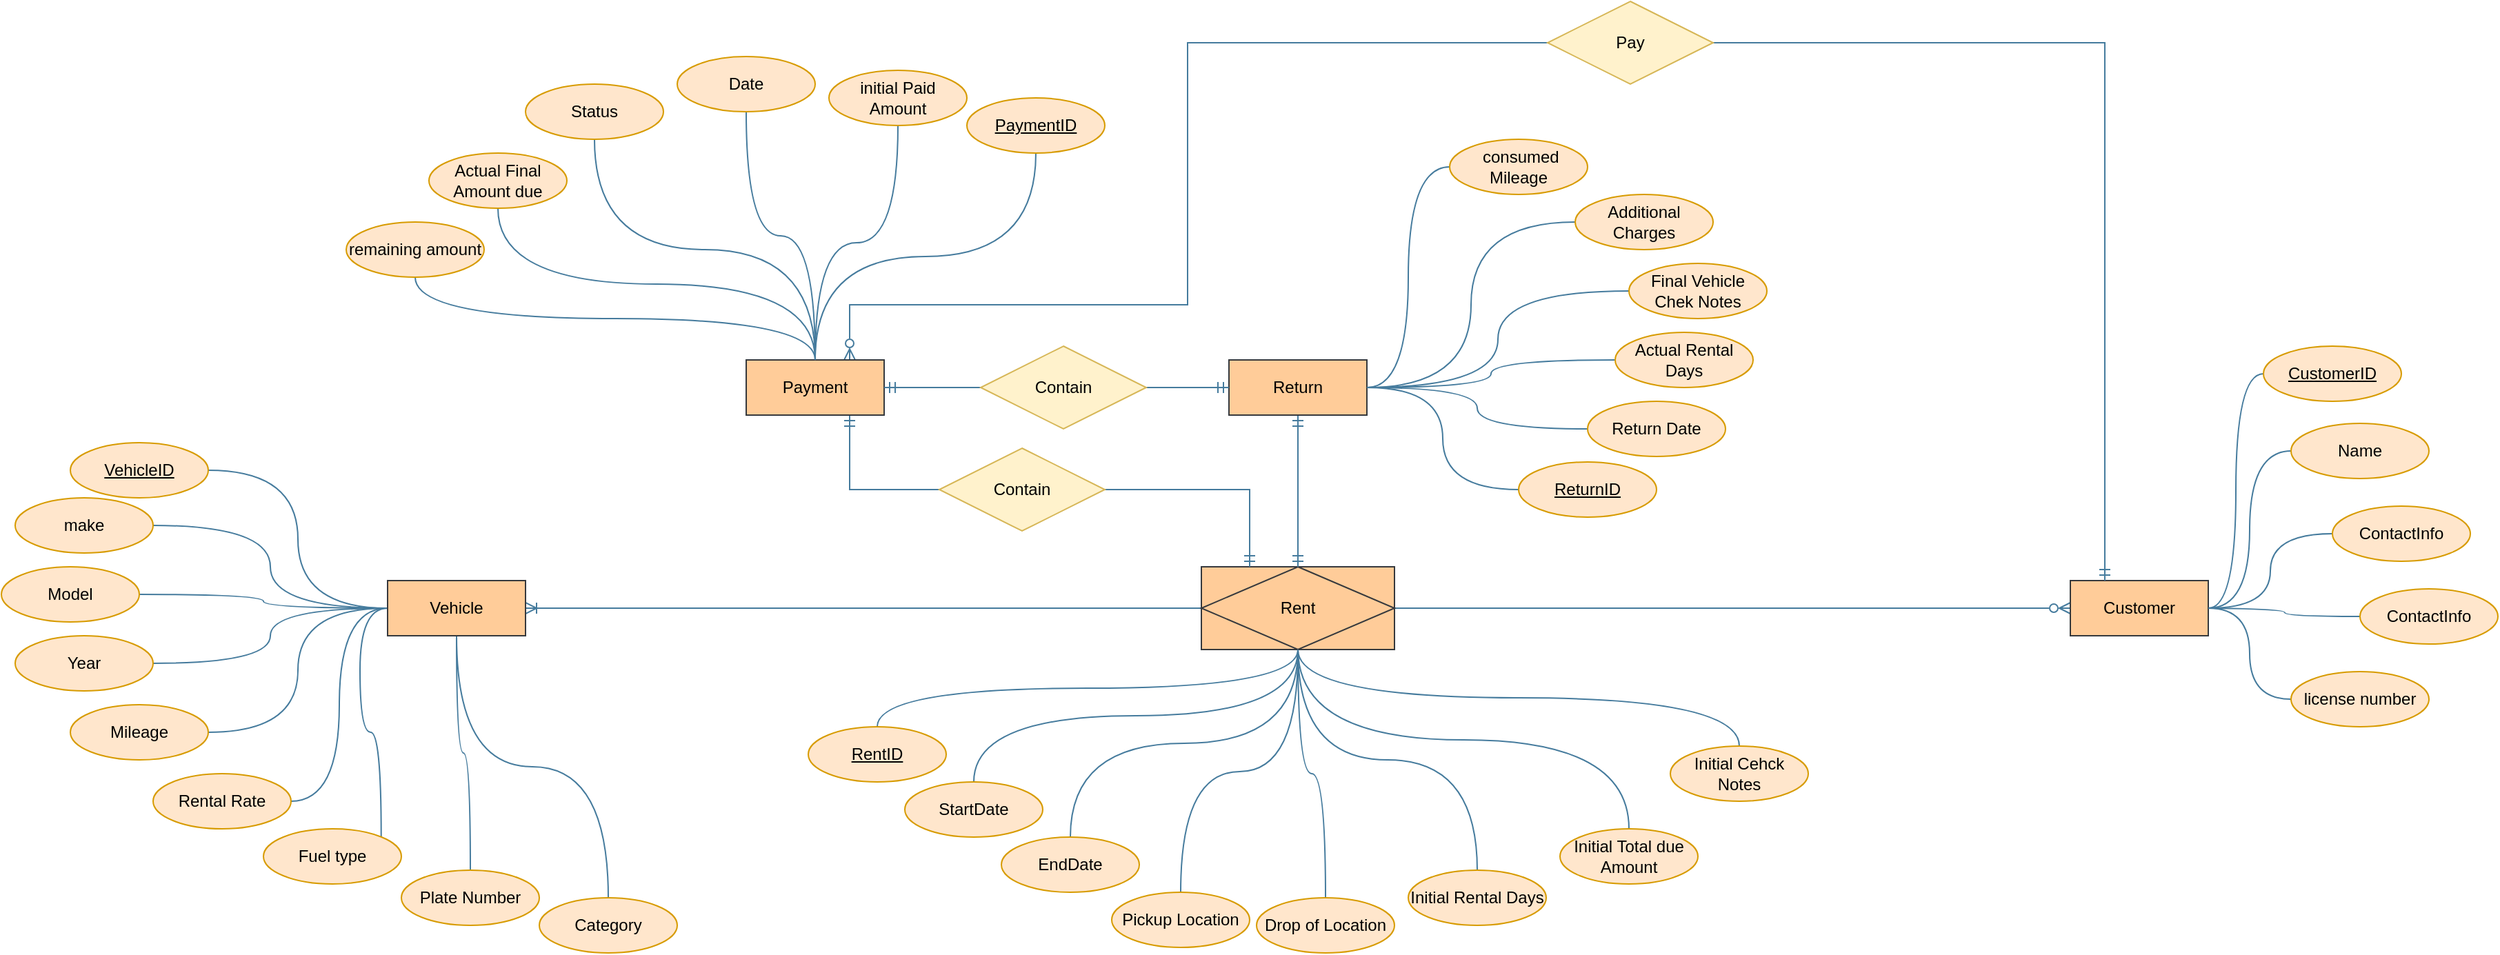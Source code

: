 <mxfile version="26.0.16">
  <diagram name="Page-1" id="SfomfCRbAf86rtE272KH">
    <mxGraphModel dx="1396" dy="1670" grid="1" gridSize="10" guides="1" tooltips="1" connect="1" arrows="1" fold="1" page="1" pageScale="1" pageWidth="850" pageHeight="1100" math="0" shadow="0">
      <root>
        <mxCell id="0" />
        <mxCell id="1" parent="0" />
        <mxCell id="eST03_oMSXubiLSKI_7_-2" style="edgeStyle=orthogonalEdgeStyle;rounded=0;orthogonalLoop=1;jettySize=auto;html=1;exitX=0;exitY=0.5;exitDx=0;exitDy=0;entryX=1;entryY=0.5;entryDx=0;entryDy=0;endArrow=none;startFill=0;startArrow=ERzeroToMany;labelBackgroundColor=none;strokeColor=#457B9D;fontColor=default;" parent="1" source="2NcFqxsxwlQrP_SusfLM-14" target="2NcFqxsxwlQrP_SusfLM-16" edge="1">
          <mxGeometry relative="1" as="geometry" />
        </mxCell>
        <mxCell id="_xqyPs2F2CwNQKM6FGWI-83" style="edgeStyle=orthogonalEdgeStyle;rounded=0;orthogonalLoop=1;jettySize=auto;html=1;exitX=0;exitY=0.5;exitDx=0;exitDy=0;strokeColor=#457B9D;fontColor=#1D3557;fillColor=#A8DADC;endArrow=ERzeroToMany;endFill=0;entryX=0.75;entryY=0;entryDx=0;entryDy=0;" edge="1" parent="1" source="_xqyPs2F2CwNQKM6FGWI-85" target="2NcFqxsxwlQrP_SusfLM-17">
          <mxGeometry relative="1" as="geometry">
            <mxPoint x="90" y="70" as="targetPoint" />
            <Array as="points">
              <mxPoint x="310" y="-150" />
              <mxPoint x="310" y="40" />
              <mxPoint x="65" y="40" />
            </Array>
          </mxGeometry>
        </mxCell>
        <mxCell id="2NcFqxsxwlQrP_SusfLM-14" value="Customer" style="whiteSpace=wrap;html=1;align=center;labelBackgroundColor=none;fillColor=#ffcc99;strokeColor=#36393d;" parent="1" vertex="1">
          <mxGeometry x="950" y="240" width="100" height="40" as="geometry" />
        </mxCell>
        <mxCell id="eST03_oMSXubiLSKI_7_-1" style="edgeStyle=orthogonalEdgeStyle;rounded=0;orthogonalLoop=1;jettySize=auto;html=1;exitX=1;exitY=0.5;exitDx=0;exitDy=0;entryX=0;entryY=0.5;entryDx=0;entryDy=0;endArrow=none;startFill=0;startArrow=ERoneToMany;labelBackgroundColor=none;strokeColor=#457B9D;fontColor=default;" parent="1" source="2NcFqxsxwlQrP_SusfLM-15" target="2NcFqxsxwlQrP_SusfLM-16" edge="1">
          <mxGeometry relative="1" as="geometry" />
        </mxCell>
        <mxCell id="_xqyPs2F2CwNQKM6FGWI-21" style="edgeStyle=orthogonalEdgeStyle;rounded=0;orthogonalLoop=1;jettySize=auto;html=1;exitX=0;exitY=0.5;exitDx=0;exitDy=0;entryX=1;entryY=0.5;entryDx=0;entryDy=0;strokeColor=#457B9D;fontColor=#1D3557;fillColor=#A8DADC;endArrow=none;startFill=0;curved=1;" edge="1" parent="1" source="2NcFqxsxwlQrP_SusfLM-15" target="_xqyPs2F2CwNQKM6FGWI-11">
          <mxGeometry relative="1" as="geometry" />
        </mxCell>
        <mxCell id="_xqyPs2F2CwNQKM6FGWI-22" style="edgeStyle=orthogonalEdgeStyle;rounded=0;orthogonalLoop=1;jettySize=auto;html=1;exitX=0;exitY=0.5;exitDx=0;exitDy=0;entryX=1;entryY=0.5;entryDx=0;entryDy=0;strokeColor=#457B9D;fontColor=#1D3557;fillColor=#A8DADC;endArrow=none;startFill=0;curved=1;" edge="1" parent="1" source="2NcFqxsxwlQrP_SusfLM-15" target="_xqyPs2F2CwNQKM6FGWI-12">
          <mxGeometry relative="1" as="geometry" />
        </mxCell>
        <mxCell id="_xqyPs2F2CwNQKM6FGWI-23" style="edgeStyle=orthogonalEdgeStyle;rounded=0;orthogonalLoop=1;jettySize=auto;html=1;exitX=0;exitY=0.5;exitDx=0;exitDy=0;entryX=1;entryY=0.5;entryDx=0;entryDy=0;strokeColor=#457B9D;fontColor=#1D3557;fillColor=#A8DADC;endArrow=none;startFill=0;curved=1;" edge="1" parent="1" source="2NcFqxsxwlQrP_SusfLM-15" target="_xqyPs2F2CwNQKM6FGWI-16">
          <mxGeometry relative="1" as="geometry" />
        </mxCell>
        <mxCell id="_xqyPs2F2CwNQKM6FGWI-24" style="edgeStyle=orthogonalEdgeStyle;rounded=0;orthogonalLoop=1;jettySize=auto;html=1;exitX=0;exitY=0.5;exitDx=0;exitDy=0;entryX=1;entryY=0.5;entryDx=0;entryDy=0;strokeColor=#457B9D;fontColor=#1D3557;fillColor=#A8DADC;endArrow=none;startFill=0;curved=1;" edge="1" parent="1" source="2NcFqxsxwlQrP_SusfLM-15" target="_xqyPs2F2CwNQKM6FGWI-13">
          <mxGeometry relative="1" as="geometry" />
        </mxCell>
        <mxCell id="_xqyPs2F2CwNQKM6FGWI-25" style="edgeStyle=orthogonalEdgeStyle;rounded=0;orthogonalLoop=1;jettySize=auto;html=1;exitX=0;exitY=0.5;exitDx=0;exitDy=0;entryX=1;entryY=0.5;entryDx=0;entryDy=0;strokeColor=#457B9D;fontColor=#1D3557;fillColor=#A8DADC;endArrow=none;startFill=0;curved=1;" edge="1" parent="1" source="2NcFqxsxwlQrP_SusfLM-15" target="_xqyPs2F2CwNQKM6FGWI-14">
          <mxGeometry relative="1" as="geometry" />
        </mxCell>
        <mxCell id="_xqyPs2F2CwNQKM6FGWI-26" style="edgeStyle=orthogonalEdgeStyle;rounded=0;orthogonalLoop=1;jettySize=auto;html=1;exitX=0;exitY=0.5;exitDx=0;exitDy=0;entryX=1;entryY=0.5;entryDx=0;entryDy=0;strokeColor=#457B9D;fontColor=#1D3557;fillColor=#A8DADC;endArrow=none;startFill=0;curved=1;" edge="1" parent="1" source="2NcFqxsxwlQrP_SusfLM-15" target="_xqyPs2F2CwNQKM6FGWI-15">
          <mxGeometry relative="1" as="geometry" />
        </mxCell>
        <mxCell id="_xqyPs2F2CwNQKM6FGWI-27" style="edgeStyle=orthogonalEdgeStyle;rounded=0;orthogonalLoop=1;jettySize=auto;html=1;exitX=0;exitY=0.5;exitDx=0;exitDy=0;entryX=1;entryY=0;entryDx=0;entryDy=0;strokeColor=#457B9D;fontColor=#1D3557;fillColor=#A8DADC;endArrow=none;startFill=0;curved=1;" edge="1" parent="1" source="2NcFqxsxwlQrP_SusfLM-15" target="_xqyPs2F2CwNQKM6FGWI-18">
          <mxGeometry relative="1" as="geometry" />
        </mxCell>
        <mxCell id="_xqyPs2F2CwNQKM6FGWI-28" style="edgeStyle=orthogonalEdgeStyle;rounded=0;orthogonalLoop=1;jettySize=auto;html=1;exitX=0.5;exitY=1;exitDx=0;exitDy=0;strokeColor=#457B9D;fontColor=#1D3557;fillColor=#A8DADC;endArrow=none;startFill=0;curved=1;" edge="1" parent="1" source="2NcFqxsxwlQrP_SusfLM-15" target="_xqyPs2F2CwNQKM6FGWI-17">
          <mxGeometry relative="1" as="geometry" />
        </mxCell>
        <mxCell id="_xqyPs2F2CwNQKM6FGWI-29" style="edgeStyle=orthogonalEdgeStyle;rounded=0;orthogonalLoop=1;jettySize=auto;html=1;exitX=0.5;exitY=1;exitDx=0;exitDy=0;entryX=0.5;entryY=0;entryDx=0;entryDy=0;strokeColor=#457B9D;fontColor=#1D3557;fillColor=#A8DADC;endArrow=none;startFill=0;curved=1;" edge="1" parent="1" source="2NcFqxsxwlQrP_SusfLM-15" target="_xqyPs2F2CwNQKM6FGWI-20">
          <mxGeometry relative="1" as="geometry" />
        </mxCell>
        <mxCell id="2NcFqxsxwlQrP_SusfLM-15" value="Vehicle" style="whiteSpace=wrap;html=1;align=center;labelBackgroundColor=none;fillColor=#ffcc99;strokeColor=#36393d;" parent="1" vertex="1">
          <mxGeometry x="-270" y="240" width="100" height="40" as="geometry" />
        </mxCell>
        <mxCell id="eST03_oMSXubiLSKI_7_-10" style="edgeStyle=orthogonalEdgeStyle;rounded=0;orthogonalLoop=1;jettySize=auto;html=1;exitX=0;exitY=0.5;exitDx=0;exitDy=0;entryX=0.75;entryY=1;entryDx=0;entryDy=0;endArrow=ERmandOne;startFill=0;endFill=0;labelBackgroundColor=none;strokeColor=#457B9D;fontColor=default;" parent="1" source="_xqyPs2F2CwNQKM6FGWI-3" target="2NcFqxsxwlQrP_SusfLM-17" edge="1">
          <mxGeometry relative="1" as="geometry" />
        </mxCell>
        <mxCell id="2NcFqxsxwlQrP_SusfLM-16" value="Rent" style="shape=associativeEntity;whiteSpace=wrap;html=1;align=center;labelBackgroundColor=none;fillColor=#ffcc99;strokeColor=#36393d;" parent="1" vertex="1">
          <mxGeometry x="320" y="230" width="140" height="60" as="geometry" />
        </mxCell>
        <mxCell id="2NcFqxsxwlQrP_SusfLM-17" value="Payment" style="whiteSpace=wrap;html=1;align=center;labelBackgroundColor=none;fillColor=#ffcc99;strokeColor=#36393d;" parent="1" vertex="1">
          <mxGeometry x="-10" y="80" width="100" height="40" as="geometry" />
        </mxCell>
        <mxCell id="eST03_oMSXubiLSKI_7_-8" value="" style="edgeStyle=orthogonalEdgeStyle;rounded=0;orthogonalLoop=1;jettySize=auto;html=1;endArrow=ERmandOne;endFill=0;startArrow=ERmandOne;startFill=0;labelBackgroundColor=none;strokeColor=#457B9D;fontColor=default;" parent="1" source="eST03_oMSXubiLSKI_7_-7" target="2NcFqxsxwlQrP_SusfLM-16" edge="1">
          <mxGeometry relative="1" as="geometry" />
        </mxCell>
        <mxCell id="eST03_oMSXubiLSKI_7_-11" style="edgeStyle=orthogonalEdgeStyle;rounded=0;orthogonalLoop=1;jettySize=auto;html=1;exitX=0;exitY=0.5;exitDx=0;exitDy=0;entryX=1;entryY=0.5;entryDx=0;entryDy=0;endArrow=ERmandOne;endFill=0;labelBackgroundColor=none;strokeColor=#457B9D;fontColor=default;" parent="1" source="eST03_oMSXubiLSKI_7_-13" target="2NcFqxsxwlQrP_SusfLM-17" edge="1">
          <mxGeometry relative="1" as="geometry" />
        </mxCell>
        <mxCell id="eST03_oMSXubiLSKI_7_-7" value="Return" style="whiteSpace=wrap;html=1;align=center;labelBackgroundColor=none;fillColor=#ffcc99;strokeColor=#36393d;" parent="1" vertex="1">
          <mxGeometry x="340" y="80" width="100" height="40" as="geometry" />
        </mxCell>
        <mxCell id="eST03_oMSXubiLSKI_7_-12" value="" style="edgeStyle=orthogonalEdgeStyle;rounded=0;orthogonalLoop=1;jettySize=auto;html=1;exitX=0;exitY=0.5;exitDx=0;exitDy=0;entryX=1;entryY=0.5;entryDx=0;entryDy=0;endArrow=none;startFill=0;startArrow=ERmandOne;endFill=0;labelBackgroundColor=none;strokeColor=#457B9D;fontColor=default;" parent="1" source="eST03_oMSXubiLSKI_7_-7" target="eST03_oMSXubiLSKI_7_-13" edge="1">
          <mxGeometry relative="1" as="geometry">
            <mxPoint x="340" y="100" as="sourcePoint" />
            <mxPoint x="130" y="100" as="targetPoint" />
          </mxGeometry>
        </mxCell>
        <mxCell id="eST03_oMSXubiLSKI_7_-13" value="Contain" style="shape=rhombus;perimeter=rhombusPerimeter;whiteSpace=wrap;html=1;align=center;labelBackgroundColor=none;fillColor=#fff2cc;strokeColor=#d6b656;" parent="1" vertex="1">
          <mxGeometry x="160" y="70" width="120" height="60" as="geometry" />
        </mxCell>
        <mxCell id="_xqyPs2F2CwNQKM6FGWI-4" value="" style="edgeStyle=orthogonalEdgeStyle;rounded=0;orthogonalLoop=1;jettySize=auto;html=1;exitX=0.25;exitY=0;exitDx=0;exitDy=0;entryX=1;entryY=0.5;entryDx=0;entryDy=0;endArrow=none;startFill=0;endFill=0;startArrow=ERmandOne;labelBackgroundColor=none;strokeColor=#457B9D;fontColor=default;" edge="1" parent="1" source="2NcFqxsxwlQrP_SusfLM-16" target="_xqyPs2F2CwNQKM6FGWI-3">
          <mxGeometry relative="1" as="geometry">
            <mxPoint x="320" y="230" as="sourcePoint" />
            <mxPoint x="65" y="120" as="targetPoint" />
          </mxGeometry>
        </mxCell>
        <mxCell id="_xqyPs2F2CwNQKM6FGWI-3" value="Contain" style="shape=rhombus;perimeter=rhombusPerimeter;whiteSpace=wrap;html=1;align=center;labelBackgroundColor=none;fillColor=#fff2cc;strokeColor=#d6b656;" vertex="1" parent="1">
          <mxGeometry x="130" y="144" width="120" height="60" as="geometry" />
        </mxCell>
        <mxCell id="_xqyPs2F2CwNQKM6FGWI-52" style="edgeStyle=orthogonalEdgeStyle;rounded=0;orthogonalLoop=1;jettySize=auto;html=1;exitX=0;exitY=0.5;exitDx=0;exitDy=0;entryX=1;entryY=0.5;entryDx=0;entryDy=0;strokeColor=#457B9D;fontColor=#1D3557;fillColor=#A8DADC;curved=1;endArrow=none;startFill=0;" edge="1" parent="1" source="_xqyPs2F2CwNQKM6FGWI-5" target="2NcFqxsxwlQrP_SusfLM-14">
          <mxGeometry relative="1" as="geometry" />
        </mxCell>
        <mxCell id="_xqyPs2F2CwNQKM6FGWI-5" value="CustomerID" style="ellipse;whiteSpace=wrap;html=1;align=center;fontStyle=4;strokeColor=#d79b00;fillColor=#ffe6cc;" vertex="1" parent="1">
          <mxGeometry x="1090" y="70" width="100" height="40" as="geometry" />
        </mxCell>
        <mxCell id="_xqyPs2F2CwNQKM6FGWI-53" style="edgeStyle=orthogonalEdgeStyle;rounded=0;orthogonalLoop=1;jettySize=auto;html=1;exitX=0;exitY=0.5;exitDx=0;exitDy=0;strokeColor=#457B9D;fontColor=#1D3557;fillColor=#A8DADC;entryX=1;entryY=0.5;entryDx=0;entryDy=0;curved=1;endArrow=none;startFill=0;" edge="1" parent="1" source="_xqyPs2F2CwNQKM6FGWI-6" target="2NcFqxsxwlQrP_SusfLM-14">
          <mxGeometry relative="1" as="geometry">
            <mxPoint x="1030" y="180" as="targetPoint" />
          </mxGeometry>
        </mxCell>
        <mxCell id="_xqyPs2F2CwNQKM6FGWI-6" value="Name" style="ellipse;whiteSpace=wrap;html=1;align=center;strokeColor=#d79b00;fillColor=#ffe6cc;" vertex="1" parent="1">
          <mxGeometry x="1110" y="126" width="100" height="40" as="geometry" />
        </mxCell>
        <mxCell id="_xqyPs2F2CwNQKM6FGWI-54" style="edgeStyle=orthogonalEdgeStyle;rounded=0;orthogonalLoop=1;jettySize=auto;html=1;exitX=0;exitY=0.5;exitDx=0;exitDy=0;entryX=1;entryY=0.5;entryDx=0;entryDy=0;strokeColor=#457B9D;fontColor=#1D3557;fillColor=#A8DADC;curved=1;endArrow=none;startFill=0;" edge="1" parent="1" source="_xqyPs2F2CwNQKM6FGWI-7" target="2NcFqxsxwlQrP_SusfLM-14">
          <mxGeometry relative="1" as="geometry" />
        </mxCell>
        <mxCell id="_xqyPs2F2CwNQKM6FGWI-7" value="ContactInfo" style="ellipse;whiteSpace=wrap;html=1;align=center;strokeColor=#d79b00;fillColor=#ffe6cc;" vertex="1" parent="1">
          <mxGeometry x="1140" y="186" width="100" height="40" as="geometry" />
        </mxCell>
        <mxCell id="_xqyPs2F2CwNQKM6FGWI-55" style="edgeStyle=orthogonalEdgeStyle;rounded=0;orthogonalLoop=1;jettySize=auto;html=1;exitX=0;exitY=0.5;exitDx=0;exitDy=0;strokeColor=#457B9D;fontColor=#1D3557;fillColor=#A8DADC;curved=1;endArrow=none;startFill=0;" edge="1" parent="1" source="_xqyPs2F2CwNQKM6FGWI-8">
          <mxGeometry relative="1" as="geometry">
            <mxPoint x="1050" y="260.0" as="targetPoint" />
          </mxGeometry>
        </mxCell>
        <mxCell id="_xqyPs2F2CwNQKM6FGWI-8" value="ContactInfo" style="ellipse;whiteSpace=wrap;html=1;align=center;strokeColor=#d79b00;fillColor=#ffe6cc;" vertex="1" parent="1">
          <mxGeometry x="1160" y="246" width="100" height="40" as="geometry" />
        </mxCell>
        <mxCell id="_xqyPs2F2CwNQKM6FGWI-56" style="edgeStyle=orthogonalEdgeStyle;rounded=0;orthogonalLoop=1;jettySize=auto;html=1;exitX=0;exitY=0.5;exitDx=0;exitDy=0;entryX=1;entryY=0.5;entryDx=0;entryDy=0;strokeColor=#457B9D;fontColor=#1D3557;fillColor=#A8DADC;curved=1;endArrow=none;startFill=0;" edge="1" parent="1" source="_xqyPs2F2CwNQKM6FGWI-10" target="2NcFqxsxwlQrP_SusfLM-14">
          <mxGeometry relative="1" as="geometry" />
        </mxCell>
        <mxCell id="_xqyPs2F2CwNQKM6FGWI-10" value="license number" style="ellipse;whiteSpace=wrap;html=1;align=center;strokeColor=#d79b00;fillColor=#ffe6cc;" vertex="1" parent="1">
          <mxGeometry x="1110" y="306" width="100" height="40" as="geometry" />
        </mxCell>
        <mxCell id="_xqyPs2F2CwNQKM6FGWI-11" value="VehicleID" style="ellipse;whiteSpace=wrap;html=1;align=center;fontStyle=4;strokeColor=#d79b00;fillColor=#ffe6cc;" vertex="1" parent="1">
          <mxGeometry x="-500" y="140" width="100" height="40" as="geometry" />
        </mxCell>
        <mxCell id="_xqyPs2F2CwNQKM6FGWI-12" value="make" style="ellipse;whiteSpace=wrap;html=1;align=center;strokeColor=#d79b00;fillColor=#ffe6cc;" vertex="1" parent="1">
          <mxGeometry x="-540" y="180" width="100" height="40" as="geometry" />
        </mxCell>
        <mxCell id="_xqyPs2F2CwNQKM6FGWI-13" value="Year" style="ellipse;whiteSpace=wrap;html=1;align=center;strokeColor=#d79b00;fillColor=#ffe6cc;" vertex="1" parent="1">
          <mxGeometry x="-540" y="280" width="100" height="40" as="geometry" />
        </mxCell>
        <mxCell id="_xqyPs2F2CwNQKM6FGWI-14" value="Mileage" style="ellipse;whiteSpace=wrap;html=1;align=center;strokeColor=#d79b00;fillColor=#ffe6cc;" vertex="1" parent="1">
          <mxGeometry x="-500" y="330" width="100" height="40" as="geometry" />
        </mxCell>
        <mxCell id="_xqyPs2F2CwNQKM6FGWI-15" value="Rental Rate" style="ellipse;whiteSpace=wrap;html=1;align=center;strokeColor=#d79b00;fillColor=#ffe6cc;" vertex="1" parent="1">
          <mxGeometry x="-440" y="380" width="100" height="40" as="geometry" />
        </mxCell>
        <mxCell id="_xqyPs2F2CwNQKM6FGWI-16" value="Model" style="ellipse;whiteSpace=wrap;html=1;align=center;strokeColor=#d79b00;fillColor=#ffe6cc;" vertex="1" parent="1">
          <mxGeometry x="-550" y="230" width="100" height="40" as="geometry" />
        </mxCell>
        <mxCell id="_xqyPs2F2CwNQKM6FGWI-17" value="Plate Number" style="ellipse;whiteSpace=wrap;html=1;align=center;strokeColor=#d79b00;fillColor=#ffe6cc;" vertex="1" parent="1">
          <mxGeometry x="-260" y="450" width="100" height="40" as="geometry" />
        </mxCell>
        <mxCell id="_xqyPs2F2CwNQKM6FGWI-18" value="Fuel type" style="ellipse;whiteSpace=wrap;html=1;align=center;strokeColor=#d79b00;fillColor=#ffe6cc;" vertex="1" parent="1">
          <mxGeometry x="-360" y="420" width="100" height="40" as="geometry" />
        </mxCell>
        <mxCell id="_xqyPs2F2CwNQKM6FGWI-20" value="Category" style="ellipse;whiteSpace=wrap;html=1;align=center;strokeColor=#d79b00;fillColor=#ffe6cc;" vertex="1" parent="1">
          <mxGeometry x="-160" y="470" width="100" height="40" as="geometry" />
        </mxCell>
        <mxCell id="_xqyPs2F2CwNQKM6FGWI-48" style="edgeStyle=orthogonalEdgeStyle;rounded=0;orthogonalLoop=1;jettySize=auto;html=1;exitX=0.5;exitY=0;exitDx=0;exitDy=0;entryX=0.5;entryY=1;entryDx=0;entryDy=0;strokeColor=#457B9D;fontColor=#1D3557;fillColor=#A8DADC;curved=1;endArrow=none;startFill=0;" edge="1" parent="1" source="_xqyPs2F2CwNQKM6FGWI-30" target="2NcFqxsxwlQrP_SusfLM-16">
          <mxGeometry relative="1" as="geometry" />
        </mxCell>
        <mxCell id="_xqyPs2F2CwNQKM6FGWI-30" value="RentID" style="ellipse;whiteSpace=wrap;html=1;align=center;fontStyle=4;strokeColor=#d79b00;fillColor=#ffe6cc;" vertex="1" parent="1">
          <mxGeometry x="35" y="346" width="100" height="40" as="geometry" />
        </mxCell>
        <mxCell id="_xqyPs2F2CwNQKM6FGWI-51" style="edgeStyle=orthogonalEdgeStyle;rounded=0;orthogonalLoop=1;jettySize=auto;html=1;exitX=0.5;exitY=0;exitDx=0;exitDy=0;entryX=0.5;entryY=1;entryDx=0;entryDy=0;strokeColor=#457B9D;fontColor=#1D3557;fillColor=#A8DADC;curved=1;endArrow=none;startFill=0;" edge="1" parent="1" source="_xqyPs2F2CwNQKM6FGWI-31" target="2NcFqxsxwlQrP_SusfLM-16">
          <mxGeometry relative="1" as="geometry" />
        </mxCell>
        <mxCell id="_xqyPs2F2CwNQKM6FGWI-31" value="StartDate" style="ellipse;whiteSpace=wrap;html=1;align=center;strokeColor=#d79b00;fillColor=#ffe6cc;" vertex="1" parent="1">
          <mxGeometry x="105" y="386" width="100" height="40" as="geometry" />
        </mxCell>
        <mxCell id="_xqyPs2F2CwNQKM6FGWI-46" style="edgeStyle=orthogonalEdgeStyle;rounded=0;orthogonalLoop=1;jettySize=auto;html=1;exitX=0.5;exitY=0;exitDx=0;exitDy=0;entryX=0.5;entryY=1;entryDx=0;entryDy=0;strokeColor=#457B9D;fontColor=#1D3557;fillColor=#A8DADC;curved=1;endArrow=none;startFill=0;" edge="1" parent="1" source="_xqyPs2F2CwNQKM6FGWI-32" target="2NcFqxsxwlQrP_SusfLM-16">
          <mxGeometry relative="1" as="geometry" />
        </mxCell>
        <mxCell id="_xqyPs2F2CwNQKM6FGWI-32" value="EndDate" style="ellipse;whiteSpace=wrap;html=1;align=center;strokeColor=#d79b00;fillColor=#ffe6cc;" vertex="1" parent="1">
          <mxGeometry x="175" y="426" width="100" height="40" as="geometry" />
        </mxCell>
        <mxCell id="_xqyPs2F2CwNQKM6FGWI-44" style="edgeStyle=orthogonalEdgeStyle;rounded=0;orthogonalLoop=1;jettySize=auto;html=1;exitX=0.5;exitY=0;exitDx=0;exitDy=0;strokeColor=#457B9D;fontColor=#1D3557;fillColor=#A8DADC;curved=1;endArrow=none;startFill=0;" edge="1" parent="1" source="_xqyPs2F2CwNQKM6FGWI-33">
          <mxGeometry relative="1" as="geometry">
            <mxPoint x="390" y="290.0" as="targetPoint" />
          </mxGeometry>
        </mxCell>
        <mxCell id="_xqyPs2F2CwNQKM6FGWI-33" value="Pickup Location" style="ellipse;whiteSpace=wrap;html=1;align=center;strokeColor=#d79b00;fillColor=#ffe6cc;" vertex="1" parent="1">
          <mxGeometry x="255" y="466" width="100" height="40" as="geometry" />
        </mxCell>
        <mxCell id="_xqyPs2F2CwNQKM6FGWI-41" style="edgeStyle=orthogonalEdgeStyle;rounded=0;orthogonalLoop=1;jettySize=auto;html=1;exitX=0.5;exitY=0;exitDx=0;exitDy=0;strokeColor=#457B9D;fontColor=#1D3557;fillColor=#A8DADC;curved=1;endArrow=none;startFill=0;" edge="1" parent="1" source="_xqyPs2F2CwNQKM6FGWI-34">
          <mxGeometry relative="1" as="geometry">
            <mxPoint x="390" y="290.0" as="targetPoint" />
          </mxGeometry>
        </mxCell>
        <mxCell id="_xqyPs2F2CwNQKM6FGWI-34" value="Initial Total due Amount" style="ellipse;whiteSpace=wrap;html=1;align=center;strokeColor=#d79b00;fillColor=#ffe6cc;" vertex="1" parent="1">
          <mxGeometry x="580" y="420" width="100" height="40" as="geometry" />
        </mxCell>
        <mxCell id="_xqyPs2F2CwNQKM6FGWI-42" style="edgeStyle=orthogonalEdgeStyle;rounded=0;orthogonalLoop=1;jettySize=auto;html=1;exitX=0.5;exitY=0;exitDx=0;exitDy=0;entryX=0.5;entryY=1;entryDx=0;entryDy=0;strokeColor=#457B9D;fontColor=#1D3557;fillColor=#A8DADC;curved=1;endArrow=none;startFill=0;" edge="1" parent="1" source="_xqyPs2F2CwNQKM6FGWI-35" target="2NcFqxsxwlQrP_SusfLM-16">
          <mxGeometry relative="1" as="geometry" />
        </mxCell>
        <mxCell id="_xqyPs2F2CwNQKM6FGWI-35" value="Initial Rental Days" style="ellipse;whiteSpace=wrap;html=1;align=center;strokeColor=#d79b00;fillColor=#ffe6cc;" vertex="1" parent="1">
          <mxGeometry x="470" y="450" width="100" height="40" as="geometry" />
        </mxCell>
        <mxCell id="_xqyPs2F2CwNQKM6FGWI-43" style="edgeStyle=orthogonalEdgeStyle;rounded=0;orthogonalLoop=1;jettySize=auto;html=1;exitX=0.5;exitY=0;exitDx=0;exitDy=0;strokeColor=#457B9D;fontColor=#1D3557;fillColor=#A8DADC;curved=1;endArrow=none;startFill=0;" edge="1" parent="1" source="_xqyPs2F2CwNQKM6FGWI-36" target="2NcFqxsxwlQrP_SusfLM-16">
          <mxGeometry relative="1" as="geometry" />
        </mxCell>
        <mxCell id="_xqyPs2F2CwNQKM6FGWI-36" value="Drop of Location" style="ellipse;whiteSpace=wrap;html=1;align=center;strokeColor=#d79b00;fillColor=#ffe6cc;" vertex="1" parent="1">
          <mxGeometry x="360" y="470" width="100" height="40" as="geometry" />
        </mxCell>
        <mxCell id="_xqyPs2F2CwNQKM6FGWI-40" style="edgeStyle=orthogonalEdgeStyle;rounded=0;orthogonalLoop=1;jettySize=auto;html=1;exitX=0.5;exitY=0;exitDx=0;exitDy=0;entryX=0.5;entryY=1;entryDx=0;entryDy=0;strokeColor=#457B9D;fontColor=#1D3557;fillColor=#A8DADC;curved=1;endArrow=none;startFill=0;" edge="1" parent="1" source="_xqyPs2F2CwNQKM6FGWI-38" target="2NcFqxsxwlQrP_SusfLM-16">
          <mxGeometry relative="1" as="geometry" />
        </mxCell>
        <mxCell id="_xqyPs2F2CwNQKM6FGWI-38" value="Initial Cehck Notes" style="ellipse;whiteSpace=wrap;html=1;align=center;strokeColor=#d79b00;fillColor=#ffe6cc;" vertex="1" parent="1">
          <mxGeometry x="660" y="360" width="100" height="40" as="geometry" />
        </mxCell>
        <mxCell id="_xqyPs2F2CwNQKM6FGWI-79" style="edgeStyle=orthogonalEdgeStyle;rounded=0;orthogonalLoop=1;jettySize=auto;html=1;exitX=0.5;exitY=1;exitDx=0;exitDy=0;entryX=0.5;entryY=0;entryDx=0;entryDy=0;strokeColor=#457B9D;fontColor=#1D3557;fillColor=#A8DADC;endArrow=none;startFill=0;curved=1;" edge="1" parent="1" source="_xqyPs2F2CwNQKM6FGWI-57" target="2NcFqxsxwlQrP_SusfLM-17">
          <mxGeometry relative="1" as="geometry" />
        </mxCell>
        <mxCell id="_xqyPs2F2CwNQKM6FGWI-57" value="PaymentID" style="ellipse;whiteSpace=wrap;html=1;align=center;fontStyle=4;strokeColor=#d79b00;fillColor=#ffe6cc;" vertex="1" parent="1">
          <mxGeometry x="150" y="-110" width="100" height="40" as="geometry" />
        </mxCell>
        <mxCell id="_xqyPs2F2CwNQKM6FGWI-80" style="edgeStyle=orthogonalEdgeStyle;rounded=0;orthogonalLoop=1;jettySize=auto;html=1;exitX=0.5;exitY=1;exitDx=0;exitDy=0;entryX=0.5;entryY=0;entryDx=0;entryDy=0;strokeColor=#457B9D;fontColor=#1D3557;fillColor=#A8DADC;endArrow=none;startFill=0;curved=1;" edge="1" parent="1" source="_xqyPs2F2CwNQKM6FGWI-59" target="2NcFqxsxwlQrP_SusfLM-17">
          <mxGeometry relative="1" as="geometry" />
        </mxCell>
        <mxCell id="_xqyPs2F2CwNQKM6FGWI-59" value="initial Paid Amount" style="ellipse;whiteSpace=wrap;html=1;align=center;strokeColor=#d79b00;fillColor=#ffe6cc;" vertex="1" parent="1">
          <mxGeometry x="50" y="-130" width="100" height="40" as="geometry" />
        </mxCell>
        <mxCell id="_xqyPs2F2CwNQKM6FGWI-81" style="edgeStyle=orthogonalEdgeStyle;rounded=0;orthogonalLoop=1;jettySize=auto;html=1;exitX=0.5;exitY=1;exitDx=0;exitDy=0;entryX=0.5;entryY=0;entryDx=0;entryDy=0;strokeColor=#457B9D;fontColor=#1D3557;fillColor=#A8DADC;endArrow=none;startFill=0;curved=1;" edge="1" parent="1" source="_xqyPs2F2CwNQKM6FGWI-60" target="2NcFqxsxwlQrP_SusfLM-17">
          <mxGeometry relative="1" as="geometry" />
        </mxCell>
        <mxCell id="_xqyPs2F2CwNQKM6FGWI-60" value="Date" style="ellipse;whiteSpace=wrap;html=1;align=center;strokeColor=#d79b00;fillColor=#ffe6cc;" vertex="1" parent="1">
          <mxGeometry x="-60" y="-140" width="100" height="40" as="geometry" />
        </mxCell>
        <mxCell id="_xqyPs2F2CwNQKM6FGWI-77" style="edgeStyle=orthogonalEdgeStyle;rounded=0;orthogonalLoop=1;jettySize=auto;html=1;exitX=0.5;exitY=1;exitDx=0;exitDy=0;entryX=0.5;entryY=0;entryDx=0;entryDy=0;strokeColor=#457B9D;fontColor=#1D3557;fillColor=#A8DADC;endArrow=none;startFill=0;curved=1;" edge="1" parent="1" source="_xqyPs2F2CwNQKM6FGWI-61" target="2NcFqxsxwlQrP_SusfLM-17">
          <mxGeometry relative="1" as="geometry" />
        </mxCell>
        <mxCell id="_xqyPs2F2CwNQKM6FGWI-61" value="Actual Final Amount due" style="ellipse;whiteSpace=wrap;html=1;align=center;strokeColor=#d79b00;fillColor=#ffe6cc;" vertex="1" parent="1">
          <mxGeometry x="-240" y="-70" width="100" height="40" as="geometry" />
        </mxCell>
        <mxCell id="_xqyPs2F2CwNQKM6FGWI-78" style="edgeStyle=orthogonalEdgeStyle;rounded=0;orthogonalLoop=1;jettySize=auto;html=1;exitX=0.5;exitY=1;exitDx=0;exitDy=0;strokeColor=#457B9D;fontColor=#1D3557;fillColor=#A8DADC;entryX=0.5;entryY=0;entryDx=0;entryDy=0;endArrow=none;startFill=0;curved=1;" edge="1" parent="1" source="_xqyPs2F2CwNQKM6FGWI-62" target="2NcFqxsxwlQrP_SusfLM-17">
          <mxGeometry relative="1" as="geometry">
            <mxPoint x="-120" y="50" as="targetPoint" />
          </mxGeometry>
        </mxCell>
        <mxCell id="_xqyPs2F2CwNQKM6FGWI-62" value="remaining amount" style="ellipse;whiteSpace=wrap;html=1;align=center;strokeColor=#d79b00;fillColor=#ffe6cc;" vertex="1" parent="1">
          <mxGeometry x="-300" y="-20" width="100" height="40" as="geometry" />
        </mxCell>
        <mxCell id="_xqyPs2F2CwNQKM6FGWI-76" style="edgeStyle=orthogonalEdgeStyle;rounded=0;orthogonalLoop=1;jettySize=auto;html=1;exitX=0;exitY=0.5;exitDx=0;exitDy=0;entryX=1;entryY=0.5;entryDx=0;entryDy=0;strokeColor=#457B9D;fontColor=#1D3557;fillColor=#A8DADC;curved=1;endArrow=none;startFill=0;" edge="1" parent="1" source="_xqyPs2F2CwNQKM6FGWI-63" target="eST03_oMSXubiLSKI_7_-7">
          <mxGeometry relative="1" as="geometry" />
        </mxCell>
        <mxCell id="_xqyPs2F2CwNQKM6FGWI-63" value="ReturnID" style="ellipse;whiteSpace=wrap;html=1;align=center;fontStyle=4;strokeColor=#d79b00;fillColor=#ffe6cc;" vertex="1" parent="1">
          <mxGeometry x="550" y="154" width="100" height="40" as="geometry" />
        </mxCell>
        <mxCell id="_xqyPs2F2CwNQKM6FGWI-75" style="edgeStyle=orthogonalEdgeStyle;rounded=0;orthogonalLoop=1;jettySize=auto;html=1;exitX=0;exitY=0.5;exitDx=0;exitDy=0;strokeColor=#457B9D;fontColor=#1D3557;fillColor=#A8DADC;curved=1;endArrow=none;startFill=0;" edge="1" parent="1" source="_xqyPs2F2CwNQKM6FGWI-64" target="eST03_oMSXubiLSKI_7_-7">
          <mxGeometry relative="1" as="geometry" />
        </mxCell>
        <mxCell id="_xqyPs2F2CwNQKM6FGWI-64" value="Return Date" style="ellipse;whiteSpace=wrap;html=1;align=center;strokeColor=#d79b00;fillColor=#ffe6cc;" vertex="1" parent="1">
          <mxGeometry x="600" y="110" width="100" height="40" as="geometry" />
        </mxCell>
        <mxCell id="_xqyPs2F2CwNQKM6FGWI-71" style="edgeStyle=orthogonalEdgeStyle;rounded=0;orthogonalLoop=1;jettySize=auto;html=1;exitX=0;exitY=0.5;exitDx=0;exitDy=0;entryX=1;entryY=0.5;entryDx=0;entryDy=0;strokeColor=#457B9D;fontColor=#1D3557;fillColor=#A8DADC;curved=1;endArrow=none;startFill=0;" edge="1" parent="1" source="_xqyPs2F2CwNQKM6FGWI-65" target="eST03_oMSXubiLSKI_7_-7">
          <mxGeometry relative="1" as="geometry" />
        </mxCell>
        <mxCell id="_xqyPs2F2CwNQKM6FGWI-65" value="Actual Rental Days" style="ellipse;whiteSpace=wrap;html=1;align=center;strokeColor=#d79b00;fillColor=#ffe6cc;" vertex="1" parent="1">
          <mxGeometry x="620" y="60" width="100" height="40" as="geometry" />
        </mxCell>
        <mxCell id="_xqyPs2F2CwNQKM6FGWI-72" style="edgeStyle=orthogonalEdgeStyle;rounded=0;orthogonalLoop=1;jettySize=auto;html=1;exitX=0;exitY=0.5;exitDx=0;exitDy=0;strokeColor=#457B9D;fontColor=#1D3557;fillColor=#A8DADC;entryX=1;entryY=0.5;entryDx=0;entryDy=0;curved=1;endArrow=none;startFill=0;" edge="1" parent="1" source="_xqyPs2F2CwNQKM6FGWI-66" target="eST03_oMSXubiLSKI_7_-7">
          <mxGeometry relative="1" as="geometry">
            <mxPoint x="470" y="80" as="targetPoint" />
          </mxGeometry>
        </mxCell>
        <mxCell id="_xqyPs2F2CwNQKM6FGWI-66" value="Final Vehicle Chek Notes" style="ellipse;whiteSpace=wrap;html=1;align=center;strokeColor=#d79b00;fillColor=#ffe6cc;" vertex="1" parent="1">
          <mxGeometry x="630" y="10" width="100" height="40" as="geometry" />
        </mxCell>
        <mxCell id="_xqyPs2F2CwNQKM6FGWI-73" style="edgeStyle=orthogonalEdgeStyle;rounded=0;orthogonalLoop=1;jettySize=auto;html=1;exitX=0;exitY=0.5;exitDx=0;exitDy=0;strokeColor=#457B9D;fontColor=#1D3557;fillColor=#A8DADC;entryX=1;entryY=0.5;entryDx=0;entryDy=0;curved=1;endArrow=none;startFill=0;" edge="1" parent="1" source="_xqyPs2F2CwNQKM6FGWI-68" target="eST03_oMSXubiLSKI_7_-7">
          <mxGeometry relative="1" as="geometry">
            <mxPoint x="490" y="60" as="targetPoint" />
          </mxGeometry>
        </mxCell>
        <mxCell id="_xqyPs2F2CwNQKM6FGWI-68" value="Additional Charges" style="ellipse;whiteSpace=wrap;html=1;align=center;strokeColor=#d79b00;fillColor=#ffe6cc;" vertex="1" parent="1">
          <mxGeometry x="591" y="-40" width="100" height="40" as="geometry" />
        </mxCell>
        <mxCell id="_xqyPs2F2CwNQKM6FGWI-74" style="edgeStyle=orthogonalEdgeStyle;rounded=0;orthogonalLoop=1;jettySize=auto;html=1;exitX=0;exitY=0.5;exitDx=0;exitDy=0;entryX=1;entryY=0.5;entryDx=0;entryDy=0;strokeColor=#457B9D;fontColor=#1D3557;fillColor=#A8DADC;curved=1;endArrow=none;startFill=0;" edge="1" parent="1" source="_xqyPs2F2CwNQKM6FGWI-69" target="eST03_oMSXubiLSKI_7_-7">
          <mxGeometry relative="1" as="geometry" />
        </mxCell>
        <mxCell id="_xqyPs2F2CwNQKM6FGWI-69" value="&amp;nbsp;consumed &lt;br/&gt;Mileage" style="ellipse;whiteSpace=wrap;html=1;align=center;strokeColor=#d79b00;fillColor=#ffe6cc;" vertex="1" parent="1">
          <mxGeometry x="500" y="-80" width="100" height="40" as="geometry" />
        </mxCell>
        <mxCell id="_xqyPs2F2CwNQKM6FGWI-82" style="edgeStyle=orthogonalEdgeStyle;rounded=0;orthogonalLoop=1;jettySize=auto;html=1;exitX=0.5;exitY=1;exitDx=0;exitDy=0;entryX=0.5;entryY=0;entryDx=0;entryDy=0;strokeColor=#457B9D;fontColor=#1D3557;fillColor=#A8DADC;endArrow=none;startFill=0;curved=1;" edge="1" parent="1" source="_xqyPs2F2CwNQKM6FGWI-70" target="2NcFqxsxwlQrP_SusfLM-17">
          <mxGeometry relative="1" as="geometry" />
        </mxCell>
        <mxCell id="_xqyPs2F2CwNQKM6FGWI-70" value="Status" style="ellipse;whiteSpace=wrap;html=1;align=center;strokeColor=#d79b00;fillColor=#ffe6cc;" vertex="1" parent="1">
          <mxGeometry x="-170" y="-120" width="100" height="40" as="geometry" />
        </mxCell>
        <mxCell id="_xqyPs2F2CwNQKM6FGWI-84" value="" style="edgeStyle=orthogonalEdgeStyle;rounded=0;orthogonalLoop=1;jettySize=auto;html=1;exitX=0.25;exitY=0;exitDx=0;exitDy=0;entryX=1;entryY=0.5;entryDx=0;entryDy=0;strokeColor=#457B9D;fontColor=#1D3557;fillColor=#A8DADC;endArrow=none;endFill=0;startFill=0;startArrow=ERmandOne;" edge="1" parent="1" source="2NcFqxsxwlQrP_SusfLM-14" target="_xqyPs2F2CwNQKM6FGWI-85">
          <mxGeometry relative="1" as="geometry">
            <mxPoint x="975" y="240" as="sourcePoint" />
            <mxPoint x="90" y="80" as="targetPoint" />
            <Array as="points">
              <mxPoint x="975" y="-150" />
            </Array>
          </mxGeometry>
        </mxCell>
        <mxCell id="_xqyPs2F2CwNQKM6FGWI-85" value="Pay" style="shape=rhombus;perimeter=rhombusPerimeter;whiteSpace=wrap;html=1;align=center;strokeColor=#d6b656;fillColor=#fff2cc;" vertex="1" parent="1">
          <mxGeometry x="571" y="-180" width="120" height="60" as="geometry" />
        </mxCell>
      </root>
    </mxGraphModel>
  </diagram>
</mxfile>
